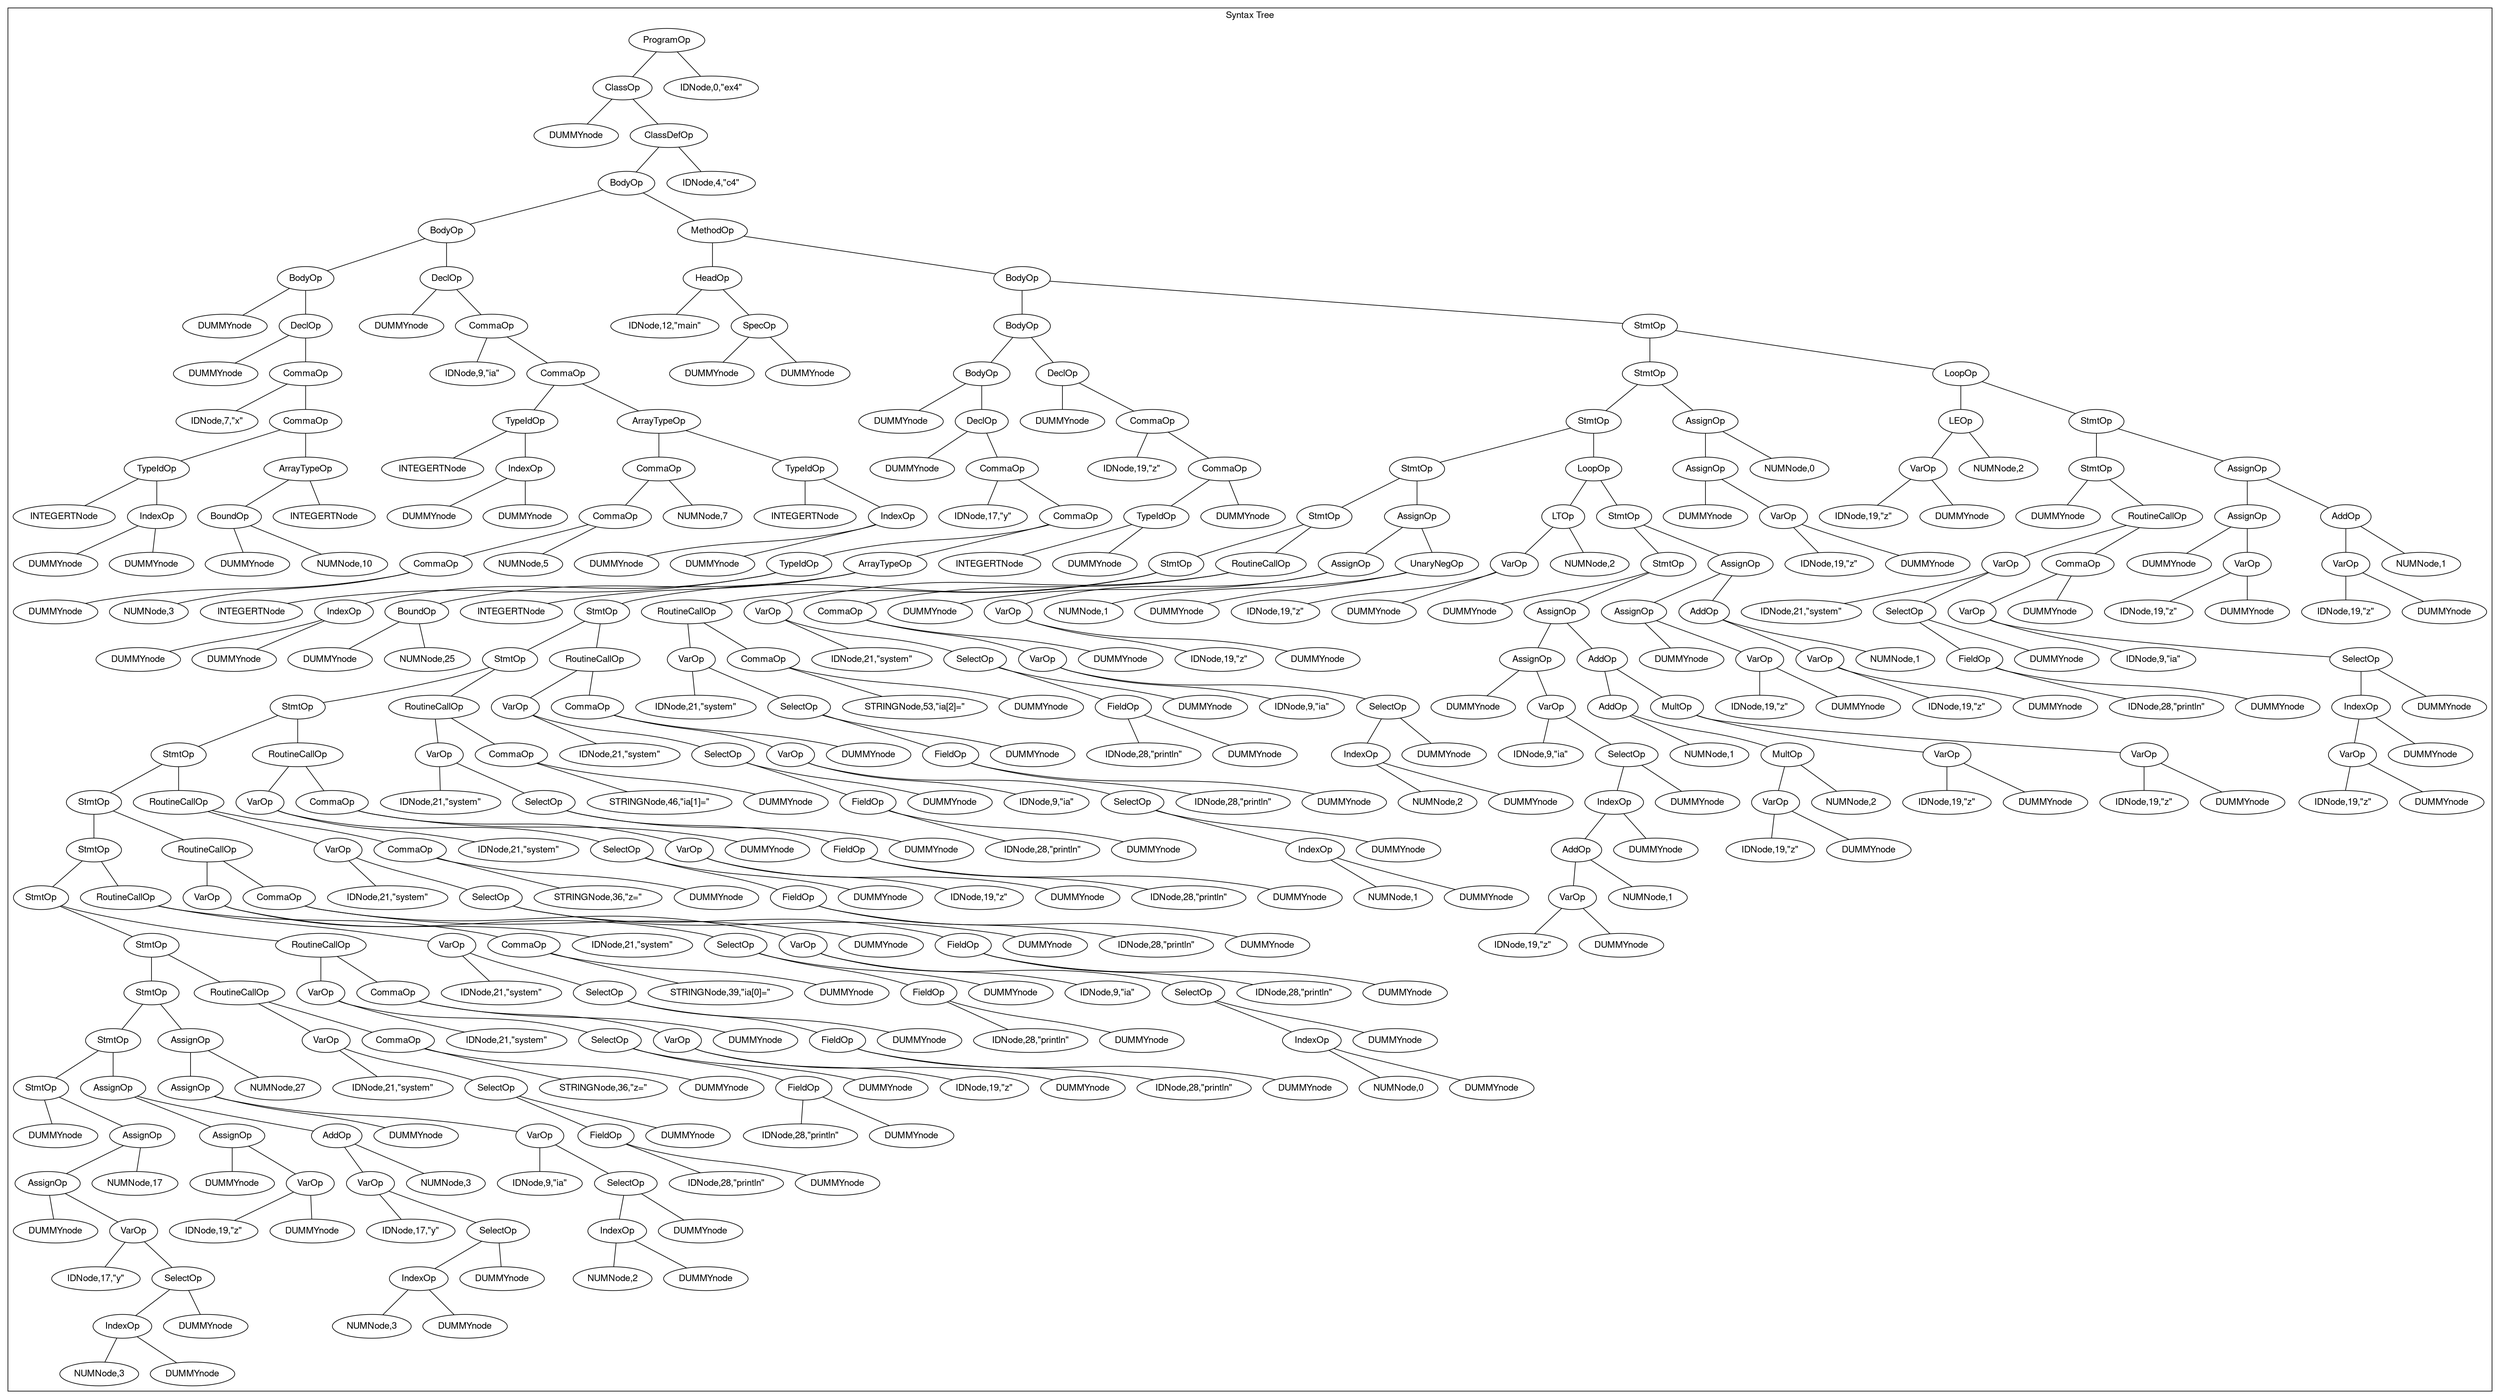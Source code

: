 graph "" 
   { 
   fontname="Helvetica,Arial,sans-serif" 
   node [fontname="Helvetica,Arial,sans-serif"] 
   edge [fontname="Helvetica,Arial,sans-serif"] 
   
   subgraph cluster01 
   { 
   label="Syntax Tree" 
   n00001 [label="ProgramOp"] ;
   n00002 [label="ClassOp"] ;
   n00001 -- n00002 ;
   n00003 [label="DUMMYnode"] ;
   n00002 -- n00003 ;
   n00004 [label="ClassDefOp"] ;
   n00002 -- n00004 ;
   n00005 [label="BodyOp"] ;
   n00004 -- n00005 ;
   n00006 [label="BodyOp"] ;
   n00005 -- n00006 ;
   n00007 [label="BodyOp"] ;
   n00006 -- n00007 ;
   n00008 [label="DUMMYnode"] ;
   n00007 -- n00008 ;
   n00009 [label="DeclOp"] ;
   n00007 -- n00009 ;
   n00010 [label="DUMMYnode"] ;
   n00009 -- n00010 ;
   n00011 [label="CommaOp"] ;
   n00009 -- n00011 ;
   n00012 [label="IDNode,7,\"x\""] ;
   n00011 -- n00012 ;
   n00013 [label="CommaOp"] ;
   n00011 -- n00013 ;
   n00014 [label="TypeIdOp"] ;
   n00013 -- n00014 ;
   n00015 [label="INTEGERTNode"] ;
   n00014 -- n00015 ;
   n00016 [label="IndexOp"] ;
   n00014 -- n00016 ;
   n00017 [label="DUMMYnode"] ;
   n00016 -- n00017 ;
   n00018 [label="DUMMYnode"] ;
   n00016 -- n00018 ;
   n00019 [label="ArrayTypeOp"] ;
   n00013 -- n00019 ;
   n00020 [label="BoundOp"] ;
   n00019 -- n00020 ;
   n00021 [label="DUMMYnode"] ;
   n00020 -- n00021 ;
   n00022 [label="NUMNode,10"] ;
   n00020 -- n00022 ;
   n00023 [label="INTEGERTNode"] ;
   n00019 -- n00023 ;
   n00024 [label="DeclOp"] ;
   n00006 -- n00024 ;
   n00025 [label="DUMMYnode"] ;
   n00024 -- n00025 ;
   n00026 [label="CommaOp"] ;
   n00024 -- n00026 ;
   n00027 [label="IDNode,9,\"ia\""] ;
   n00026 -- n00027 ;
   n00028 [label="CommaOp"] ;
   n00026 -- n00028 ;
   n00029 [label="TypeIdOp"] ;
   n00028 -- n00029 ;
   n00030 [label="INTEGERTNode"] ;
   n00029 -- n00030 ;
   n00031 [label="IndexOp"] ;
   n00029 -- n00031 ;
   n00032 [label="DUMMYnode"] ;
   n00031 -- n00032 ;
   n00033 [label="DUMMYnode"] ;
   n00031 -- n00033 ;
   n00034 [label="ArrayTypeOp"] ;
   n00028 -- n00034 ;
   n00035 [label="CommaOp"] ;
   n00034 -- n00035 ;
   n00036 [label="CommaOp"] ;
   n00035 -- n00036 ;
   n00037 [label="CommaOp"] ;
   n00036 -- n00037 ;
   n00038 [label="DUMMYnode"] ;
   n00037 -- n00038 ;
   n00039 [label="NUMNode,3"] ;
   n00037 -- n00039 ;
   n00040 [label="NUMNode,5"] ;
   n00036 -- n00040 ;
   n00041 [label="NUMNode,7"] ;
   n00035 -- n00041 ;
   n00042 [label="TypeIdOp"] ;
   n00034 -- n00042 ;
   n00043 [label="INTEGERTNode"] ;
   n00042 -- n00043 ;
   n00044 [label="IndexOp"] ;
   n00042 -- n00044 ;
   n00045 [label="DUMMYnode"] ;
   n00044 -- n00045 ;
   n00046 [label="DUMMYnode"] ;
   n00044 -- n00046 ;
   n00047 [label="MethodOp"] ;
   n00005 -- n00047 ;
   n00048 [label="HeadOp"] ;
   n00047 -- n00048 ;
   n00049 [label="IDNode,12,\"main\""] ;
   n00048 -- n00049 ;
   n00050 [label="SpecOp"] ;
   n00048 -- n00050 ;
   n00051 [label="DUMMYnode"] ;
   n00050 -- n00051 ;
   n00052 [label="DUMMYnode"] ;
   n00050 -- n00052 ;
   n00053 [label="BodyOp"] ;
   n00047 -- n00053 ;
   n00054 [label="BodyOp"] ;
   n00053 -- n00054 ;
   n00055 [label="BodyOp"] ;
   n00054 -- n00055 ;
   n00056 [label="DUMMYnode"] ;
   n00055 -- n00056 ;
   n00057 [label="DeclOp"] ;
   n00055 -- n00057 ;
   n00058 [label="DUMMYnode"] ;
   n00057 -- n00058 ;
   n00059 [label="CommaOp"] ;
   n00057 -- n00059 ;
   n00060 [label="IDNode,17,\"y\""] ;
   n00059 -- n00060 ;
   n00061 [label="CommaOp"] ;
   n00059 -- n00061 ;
   n00062 [label="TypeIdOp"] ;
   n00061 -- n00062 ;
   n00063 [label="INTEGERTNode"] ;
   n00062 -- n00063 ;
   n00064 [label="IndexOp"] ;
   n00062 -- n00064 ;
   n00065 [label="DUMMYnode"] ;
   n00064 -- n00065 ;
   n00066 [label="DUMMYnode"] ;
   n00064 -- n00066 ;
   n00067 [label="ArrayTypeOp"] ;
   n00061 -- n00067 ;
   n00068 [label="BoundOp"] ;
   n00067 -- n00068 ;
   n00069 [label="DUMMYnode"] ;
   n00068 -- n00069 ;
   n00070 [label="NUMNode,25"] ;
   n00068 -- n00070 ;
   n00071 [label="INTEGERTNode"] ;
   n00067 -- n00071 ;
   n00072 [label="DeclOp"] ;
   n00054 -- n00072 ;
   n00073 [label="DUMMYnode"] ;
   n00072 -- n00073 ;
   n00074 [label="CommaOp"] ;
   n00072 -- n00074 ;
   n00075 [label="IDNode,19,\"z\""] ;
   n00074 -- n00075 ;
   n00076 [label="CommaOp"] ;
   n00074 -- n00076 ;
   n00077 [label="TypeIdOp"] ;
   n00076 -- n00077 ;
   n00078 [label="INTEGERTNode"] ;
   n00077 -- n00078 ;
   n00079 [label="DUMMYnode"] ;
   n00077 -- n00079 ;
   n00080 [label="DUMMYnode"] ;
   n00076 -- n00080 ;
   n00081 [label="StmtOp"] ;
   n00053 -- n00081 ;
   n00082 [label="StmtOp"] ;
   n00081 -- n00082 ;
   n00083 [label="StmtOp"] ;
   n00082 -- n00083 ;
   n00084 [label="StmtOp"] ;
   n00083 -- n00084 ;
   n00085 [label="StmtOp"] ;
   n00084 -- n00085 ;
   n00086 [label="StmtOp"] ;
   n00085 -- n00086 ;
   n00087 [label="StmtOp"] ;
   n00086 -- n00087 ;
   n00088 [label="StmtOp"] ;
   n00087 -- n00088 ;
   n00089 [label="StmtOp"] ;
   n00088 -- n00089 ;
   n00090 [label="StmtOp"] ;
   n00089 -- n00090 ;
   n00091 [label="StmtOp"] ;
   n00090 -- n00091 ;
   n00092 [label="StmtOp"] ;
   n00091 -- n00092 ;
   n00093 [label="StmtOp"] ;
   n00092 -- n00093 ;
   n00094 [label="StmtOp"] ;
   n00093 -- n00094 ;
   n00095 [label="StmtOp"] ;
   n00094 -- n00095 ;
   n00096 [label="StmtOp"] ;
   n00095 -- n00096 ;
   n00097 [label="StmtOp"] ;
   n00096 -- n00097 ;
   n00098 [label="DUMMYnode"] ;
   n00097 -- n00098 ;
   n00099 [label="AssignOp"] ;
   n00097 -- n00099 ;
   n00100 [label="AssignOp"] ;
   n00099 -- n00100 ;
   n00101 [label="DUMMYnode"] ;
   n00100 -- n00101 ;
   n00102 [label="VarOp"] ;
   n00100 -- n00102 ;
   n00103 [label="IDNode,17,\"y\""] ;
   n00102 -- n00103 ;
   n00104 [label="SelectOp"] ;
   n00102 -- n00104 ;
   n00105 [label="IndexOp"] ;
   n00104 -- n00105 ;
   n00106 [label="NUMNode,3"] ;
   n00105 -- n00106 ;
   n00107 [label="DUMMYnode"] ;
   n00105 -- n00107 ;
   n00108 [label="DUMMYnode"] ;
   n00104 -- n00108 ;
   n00109 [label="NUMNode,17"] ;
   n00099 -- n00109 ;
   n00110 [label="AssignOp"] ;
   n00096 -- n00110 ;
   n00111 [label="AssignOp"] ;
   n00110 -- n00111 ;
   n00112 [label="DUMMYnode"] ;
   n00111 -- n00112 ;
   n00113 [label="VarOp"] ;
   n00111 -- n00113 ;
   n00114 [label="IDNode,19,\"z\""] ;
   n00113 -- n00114 ;
   n00115 [label="DUMMYnode"] ;
   n00113 -- n00115 ;
   n00116 [label="AddOp"] ;
   n00110 -- n00116 ;
   n00117 [label="VarOp"] ;
   n00116 -- n00117 ;
   n00118 [label="IDNode,17,\"y\""] ;
   n00117 -- n00118 ;
   n00119 [label="SelectOp"] ;
   n00117 -- n00119 ;
   n00120 [label="IndexOp"] ;
   n00119 -- n00120 ;
   n00121 [label="NUMNode,3"] ;
   n00120 -- n00121 ;
   n00122 [label="DUMMYnode"] ;
   n00120 -- n00122 ;
   n00123 [label="DUMMYnode"] ;
   n00119 -- n00123 ;
   n00124 [label="NUMNode,3"] ;
   n00116 -- n00124 ;
   n00125 [label="AssignOp"] ;
   n00095 -- n00125 ;
   n00126 [label="AssignOp"] ;
   n00125 -- n00126 ;
   n00127 [label="DUMMYnode"] ;
   n00126 -- n00127 ;
   n00128 [label="VarOp"] ;
   n00126 -- n00128 ;
   n00129 [label="IDNode,9,\"ia\""] ;
   n00128 -- n00129 ;
   n00130 [label="SelectOp"] ;
   n00128 -- n00130 ;
   n00131 [label="IndexOp"] ;
   n00130 -- n00131 ;
   n00132 [label="NUMNode,2"] ;
   n00131 -- n00132 ;
   n00133 [label="DUMMYnode"] ;
   n00131 -- n00133 ;
   n00134 [label="DUMMYnode"] ;
   n00130 -- n00134 ;
   n00135 [label="NUMNode,27"] ;
   n00125 -- n00135 ;
   n00136 [label="RoutineCallOp"] ;
   n00094 -- n00136 ;
   n00137 [label="VarOp"] ;
   n00136 -- n00137 ;
   n00138 [label="IDNode,21,\"system\""] ;
   n00137 -- n00138 ;
   n00139 [label="SelectOp"] ;
   n00137 -- n00139 ;
   n00140 [label="FieldOp"] ;
   n00139 -- n00140 ;
   n00141 [label="IDNode,28,\"println\""] ;
   n00140 -- n00141 ;
   n00142 [label="DUMMYnode"] ;
   n00140 -- n00142 ;
   n00143 [label="DUMMYnode"] ;
   n00139 -- n00143 ;
   n00144 [label="CommaOp"] ;
   n00136 -- n00144 ;
   n00145 [label="STRINGNode,36,\"z=\""] ;
   n00144 -- n00145 ;
   n00146 [label="DUMMYnode"] ;
   n00144 -- n00146 ;
   n00147 [label="RoutineCallOp"] ;
   n00093 -- n00147 ;
   n00148 [label="VarOp"] ;
   n00147 -- n00148 ;
   n00149 [label="IDNode,21,\"system\""] ;
   n00148 -- n00149 ;
   n00150 [label="SelectOp"] ;
   n00148 -- n00150 ;
   n00151 [label="FieldOp"] ;
   n00150 -- n00151 ;
   n00152 [label="IDNode,28,\"println\""] ;
   n00151 -- n00152 ;
   n00153 [label="DUMMYnode"] ;
   n00151 -- n00153 ;
   n00154 [label="DUMMYnode"] ;
   n00150 -- n00154 ;
   n00155 [label="CommaOp"] ;
   n00147 -- n00155 ;
   n00156 [label="VarOp"] ;
   n00155 -- n00156 ;
   n00157 [label="IDNode,19,\"z\""] ;
   n00156 -- n00157 ;
   n00158 [label="DUMMYnode"] ;
   n00156 -- n00158 ;
   n00159 [label="DUMMYnode"] ;
   n00155 -- n00159 ;
   n00160 [label="RoutineCallOp"] ;
   n00092 -- n00160 ;
   n00161 [label="VarOp"] ;
   n00160 -- n00161 ;
   n00162 [label="IDNode,21,\"system\""] ;
   n00161 -- n00162 ;
   n00163 [label="SelectOp"] ;
   n00161 -- n00163 ;
   n00164 [label="FieldOp"] ;
   n00163 -- n00164 ;
   n00165 [label="IDNode,28,\"println\""] ;
   n00164 -- n00165 ;
   n00166 [label="DUMMYnode"] ;
   n00164 -- n00166 ;
   n00167 [label="DUMMYnode"] ;
   n00163 -- n00167 ;
   n00168 [label="CommaOp"] ;
   n00160 -- n00168 ;
   n00169 [label="STRINGNode,39,\"ia[0]=\""] ;
   n00168 -- n00169 ;
   n00170 [label="DUMMYnode"] ;
   n00168 -- n00170 ;
   n00171 [label="RoutineCallOp"] ;
   n00091 -- n00171 ;
   n00172 [label="VarOp"] ;
   n00171 -- n00172 ;
   n00173 [label="IDNode,21,\"system\""] ;
   n00172 -- n00173 ;
   n00174 [label="SelectOp"] ;
   n00172 -- n00174 ;
   n00175 [label="FieldOp"] ;
   n00174 -- n00175 ;
   n00176 [label="IDNode,28,\"println\""] ;
   n00175 -- n00176 ;
   n00177 [label="DUMMYnode"] ;
   n00175 -- n00177 ;
   n00178 [label="DUMMYnode"] ;
   n00174 -- n00178 ;
   n00179 [label="CommaOp"] ;
   n00171 -- n00179 ;
   n00180 [label="VarOp"] ;
   n00179 -- n00180 ;
   n00181 [label="IDNode,9,\"ia\""] ;
   n00180 -- n00181 ;
   n00182 [label="SelectOp"] ;
   n00180 -- n00182 ;
   n00183 [label="IndexOp"] ;
   n00182 -- n00183 ;
   n00184 [label="NUMNode,0"] ;
   n00183 -- n00184 ;
   n00185 [label="DUMMYnode"] ;
   n00183 -- n00185 ;
   n00186 [label="DUMMYnode"] ;
   n00182 -- n00186 ;
   n00187 [label="DUMMYnode"] ;
   n00179 -- n00187 ;
   n00188 [label="RoutineCallOp"] ;
   n00090 -- n00188 ;
   n00189 [label="VarOp"] ;
   n00188 -- n00189 ;
   n00190 [label="IDNode,21,\"system\""] ;
   n00189 -- n00190 ;
   n00191 [label="SelectOp"] ;
   n00189 -- n00191 ;
   n00192 [label="FieldOp"] ;
   n00191 -- n00192 ;
   n00193 [label="IDNode,28,\"println\""] ;
   n00192 -- n00193 ;
   n00194 [label="DUMMYnode"] ;
   n00192 -- n00194 ;
   n00195 [label="DUMMYnode"] ;
   n00191 -- n00195 ;
   n00196 [label="CommaOp"] ;
   n00188 -- n00196 ;
   n00197 [label="STRINGNode,36,\"z=\""] ;
   n00196 -- n00197 ;
   n00198 [label="DUMMYnode"] ;
   n00196 -- n00198 ;
   n00199 [label="RoutineCallOp"] ;
   n00089 -- n00199 ;
   n00200 [label="VarOp"] ;
   n00199 -- n00200 ;
   n00201 [label="IDNode,21,\"system\""] ;
   n00200 -- n00201 ;
   n00202 [label="SelectOp"] ;
   n00200 -- n00202 ;
   n00203 [label="FieldOp"] ;
   n00202 -- n00203 ;
   n00204 [label="IDNode,28,\"println\""] ;
   n00203 -- n00204 ;
   n00205 [label="DUMMYnode"] ;
   n00203 -- n00205 ;
   n00206 [label="DUMMYnode"] ;
   n00202 -- n00206 ;
   n00207 [label="CommaOp"] ;
   n00199 -- n00207 ;
   n00208 [label="VarOp"] ;
   n00207 -- n00208 ;
   n00209 [label="IDNode,19,\"z\""] ;
   n00208 -- n00209 ;
   n00210 [label="DUMMYnode"] ;
   n00208 -- n00210 ;
   n00211 [label="DUMMYnode"] ;
   n00207 -- n00211 ;
   n00212 [label="RoutineCallOp"] ;
   n00088 -- n00212 ;
   n00213 [label="VarOp"] ;
   n00212 -- n00213 ;
   n00214 [label="IDNode,21,\"system\""] ;
   n00213 -- n00214 ;
   n00215 [label="SelectOp"] ;
   n00213 -- n00215 ;
   n00216 [label="FieldOp"] ;
   n00215 -- n00216 ;
   n00217 [label="IDNode,28,\"println\""] ;
   n00216 -- n00217 ;
   n00218 [label="DUMMYnode"] ;
   n00216 -- n00218 ;
   n00219 [label="DUMMYnode"] ;
   n00215 -- n00219 ;
   n00220 [label="CommaOp"] ;
   n00212 -- n00220 ;
   n00221 [label="STRINGNode,46,\"ia[1]=\""] ;
   n00220 -- n00221 ;
   n00222 [label="DUMMYnode"] ;
   n00220 -- n00222 ;
   n00223 [label="RoutineCallOp"] ;
   n00087 -- n00223 ;
   n00224 [label="VarOp"] ;
   n00223 -- n00224 ;
   n00225 [label="IDNode,21,\"system\""] ;
   n00224 -- n00225 ;
   n00226 [label="SelectOp"] ;
   n00224 -- n00226 ;
   n00227 [label="FieldOp"] ;
   n00226 -- n00227 ;
   n00228 [label="IDNode,28,\"println\""] ;
   n00227 -- n00228 ;
   n00229 [label="DUMMYnode"] ;
   n00227 -- n00229 ;
   n00230 [label="DUMMYnode"] ;
   n00226 -- n00230 ;
   n00231 [label="CommaOp"] ;
   n00223 -- n00231 ;
   n00232 [label="VarOp"] ;
   n00231 -- n00232 ;
   n00233 [label="IDNode,9,\"ia\""] ;
   n00232 -- n00233 ;
   n00234 [label="SelectOp"] ;
   n00232 -- n00234 ;
   n00235 [label="IndexOp"] ;
   n00234 -- n00235 ;
   n00236 [label="NUMNode,1"] ;
   n00235 -- n00236 ;
   n00237 [label="DUMMYnode"] ;
   n00235 -- n00237 ;
   n00238 [label="DUMMYnode"] ;
   n00234 -- n00238 ;
   n00239 [label="DUMMYnode"] ;
   n00231 -- n00239 ;
   n00240 [label="RoutineCallOp"] ;
   n00086 -- n00240 ;
   n00241 [label="VarOp"] ;
   n00240 -- n00241 ;
   n00242 [label="IDNode,21,\"system\""] ;
   n00241 -- n00242 ;
   n00243 [label="SelectOp"] ;
   n00241 -- n00243 ;
   n00244 [label="FieldOp"] ;
   n00243 -- n00244 ;
   n00245 [label="IDNode,28,\"println\""] ;
   n00244 -- n00245 ;
   n00246 [label="DUMMYnode"] ;
   n00244 -- n00246 ;
   n00247 [label="DUMMYnode"] ;
   n00243 -- n00247 ;
   n00248 [label="CommaOp"] ;
   n00240 -- n00248 ;
   n00249 [label="STRINGNode,53,\"ia[2]=\""] ;
   n00248 -- n00249 ;
   n00250 [label="DUMMYnode"] ;
   n00248 -- n00250 ;
   n00251 [label="RoutineCallOp"] ;
   n00085 -- n00251 ;
   n00252 [label="VarOp"] ;
   n00251 -- n00252 ;
   n00253 [label="IDNode,21,\"system\""] ;
   n00252 -- n00253 ;
   n00254 [label="SelectOp"] ;
   n00252 -- n00254 ;
   n00255 [label="FieldOp"] ;
   n00254 -- n00255 ;
   n00256 [label="IDNode,28,\"println\""] ;
   n00255 -- n00256 ;
   n00257 [label="DUMMYnode"] ;
   n00255 -- n00257 ;
   n00258 [label="DUMMYnode"] ;
   n00254 -- n00258 ;
   n00259 [label="CommaOp"] ;
   n00251 -- n00259 ;
   n00260 [label="VarOp"] ;
   n00259 -- n00260 ;
   n00261 [label="IDNode,9,\"ia\""] ;
   n00260 -- n00261 ;
   n00262 [label="SelectOp"] ;
   n00260 -- n00262 ;
   n00263 [label="IndexOp"] ;
   n00262 -- n00263 ;
   n00264 [label="NUMNode,2"] ;
   n00263 -- n00264 ;
   n00265 [label="DUMMYnode"] ;
   n00263 -- n00265 ;
   n00266 [label="DUMMYnode"] ;
   n00262 -- n00266 ;
   n00267 [label="DUMMYnode"] ;
   n00259 -- n00267 ;
   n00268 [label="AssignOp"] ;
   n00084 -- n00268 ;
   n00269 [label="AssignOp"] ;
   n00268 -- n00269 ;
   n00270 [label="DUMMYnode"] ;
   n00269 -- n00270 ;
   n00271 [label="VarOp"] ;
   n00269 -- n00271 ;
   n00272 [label="IDNode,19,\"z\""] ;
   n00271 -- n00272 ;
   n00273 [label="DUMMYnode"] ;
   n00271 -- n00273 ;
   n00274 [label="UnaryNegOp"] ;
   n00268 -- n00274 ;
   n00275 [label="NUMNode,1"] ;
   n00274 -- n00275 ;
   n00276 [label="DUMMYnode"] ;
   n00274 -- n00276 ;
   n00277 [label="LoopOp"] ;
   n00083 -- n00277 ;
   n00278 [label="LTOp"] ;
   n00277 -- n00278 ;
   n00279 [label="VarOp"] ;
   n00278 -- n00279 ;
   n00280 [label="IDNode,19,\"z\""] ;
   n00279 -- n00280 ;
   n00281 [label="DUMMYnode"] ;
   n00279 -- n00281 ;
   n00282 [label="NUMNode,2"] ;
   n00278 -- n00282 ;
   n00283 [label="StmtOp"] ;
   n00277 -- n00283 ;
   n00284 [label="StmtOp"] ;
   n00283 -- n00284 ;
   n00285 [label="DUMMYnode"] ;
   n00284 -- n00285 ;
   n00286 [label="AssignOp"] ;
   n00284 -- n00286 ;
   n00287 [label="AssignOp"] ;
   n00286 -- n00287 ;
   n00288 [label="DUMMYnode"] ;
   n00287 -- n00288 ;
   n00289 [label="VarOp"] ;
   n00287 -- n00289 ;
   n00290 [label="IDNode,9,\"ia\""] ;
   n00289 -- n00290 ;
   n00291 [label="SelectOp"] ;
   n00289 -- n00291 ;
   n00292 [label="IndexOp"] ;
   n00291 -- n00292 ;
   n00293 [label="AddOp"] ;
   n00292 -- n00293 ;
   n00294 [label="VarOp"] ;
   n00293 -- n00294 ;
   n00295 [label="IDNode,19,\"z\""] ;
   n00294 -- n00295 ;
   n00296 [label="DUMMYnode"] ;
   n00294 -- n00296 ;
   n00297 [label="NUMNode,1"] ;
   n00293 -- n00297 ;
   n00298 [label="DUMMYnode"] ;
   n00292 -- n00298 ;
   n00299 [label="DUMMYnode"] ;
   n00291 -- n00299 ;
   n00300 [label="AddOp"] ;
   n00286 -- n00300 ;
   n00301 [label="AddOp"] ;
   n00300 -- n00301 ;
   n00302 [label="NUMNode,1"] ;
   n00301 -- n00302 ;
   n00303 [label="MultOp"] ;
   n00301 -- n00303 ;
   n00304 [label="VarOp"] ;
   n00303 -- n00304 ;
   n00305 [label="IDNode,19,\"z\""] ;
   n00304 -- n00305 ;
   n00306 [label="DUMMYnode"] ;
   n00304 -- n00306 ;
   n00307 [label="NUMNode,2"] ;
   n00303 -- n00307 ;
   n00308 [label="MultOp"] ;
   n00300 -- n00308 ;
   n00309 [label="VarOp"] ;
   n00308 -- n00309 ;
   n00310 [label="IDNode,19,\"z\""] ;
   n00309 -- n00310 ;
   n00311 [label="DUMMYnode"] ;
   n00309 -- n00311 ;
   n00312 [label="VarOp"] ;
   n00308 -- n00312 ;
   n00313 [label="IDNode,19,\"z\""] ;
   n00312 -- n00313 ;
   n00314 [label="DUMMYnode"] ;
   n00312 -- n00314 ;
   n00315 [label="AssignOp"] ;
   n00283 -- n00315 ;
   n00316 [label="AssignOp"] ;
   n00315 -- n00316 ;
   n00317 [label="DUMMYnode"] ;
   n00316 -- n00317 ;
   n00318 [label="VarOp"] ;
   n00316 -- n00318 ;
   n00319 [label="IDNode,19,\"z\""] ;
   n00318 -- n00319 ;
   n00320 [label="DUMMYnode"] ;
   n00318 -- n00320 ;
   n00321 [label="AddOp"] ;
   n00315 -- n00321 ;
   n00322 [label="VarOp"] ;
   n00321 -- n00322 ;
   n00323 [label="IDNode,19,\"z\""] ;
   n00322 -- n00323 ;
   n00324 [label="DUMMYnode"] ;
   n00322 -- n00324 ;
   n00325 [label="NUMNode,1"] ;
   n00321 -- n00325 ;
   n00326 [label="AssignOp"] ;
   n00082 -- n00326 ;
   n00327 [label="AssignOp"] ;
   n00326 -- n00327 ;
   n00328 [label="DUMMYnode"] ;
   n00327 -- n00328 ;
   n00329 [label="VarOp"] ;
   n00327 -- n00329 ;
   n00330 [label="IDNode,19,\"z\""] ;
   n00329 -- n00330 ;
   n00331 [label="DUMMYnode"] ;
   n00329 -- n00331 ;
   n00332 [label="NUMNode,0"] ;
   n00326 -- n00332 ;
   n00333 [label="LoopOp"] ;
   n00081 -- n00333 ;
   n00334 [label="LEOp"] ;
   n00333 -- n00334 ;
   n00335 [label="VarOp"] ;
   n00334 -- n00335 ;
   n00336 [label="IDNode,19,\"z\""] ;
   n00335 -- n00336 ;
   n00337 [label="DUMMYnode"] ;
   n00335 -- n00337 ;
   n00338 [label="NUMNode,2"] ;
   n00334 -- n00338 ;
   n00339 [label="StmtOp"] ;
   n00333 -- n00339 ;
   n00340 [label="StmtOp"] ;
   n00339 -- n00340 ;
   n00341 [label="DUMMYnode"] ;
   n00340 -- n00341 ;
   n00342 [label="RoutineCallOp"] ;
   n00340 -- n00342 ;
   n00343 [label="VarOp"] ;
   n00342 -- n00343 ;
   n00344 [label="IDNode,21,\"system\""] ;
   n00343 -- n00344 ;
   n00345 [label="SelectOp"] ;
   n00343 -- n00345 ;
   n00346 [label="FieldOp"] ;
   n00345 -- n00346 ;
   n00347 [label="IDNode,28,\"println\""] ;
   n00346 -- n00347 ;
   n00348 [label="DUMMYnode"] ;
   n00346 -- n00348 ;
   n00349 [label="DUMMYnode"] ;
   n00345 -- n00349 ;
   n00350 [label="CommaOp"] ;
   n00342 -- n00350 ;
   n00351 [label="VarOp"] ;
   n00350 -- n00351 ;
   n00352 [label="IDNode,9,\"ia\""] ;
   n00351 -- n00352 ;
   n00353 [label="SelectOp"] ;
   n00351 -- n00353 ;
   n00354 [label="IndexOp"] ;
   n00353 -- n00354 ;
   n00355 [label="VarOp"] ;
   n00354 -- n00355 ;
   n00356 [label="IDNode,19,\"z\""] ;
   n00355 -- n00356 ;
   n00357 [label="DUMMYnode"] ;
   n00355 -- n00357 ;
   n00358 [label="DUMMYnode"] ;
   n00354 -- n00358 ;
   n00359 [label="DUMMYnode"] ;
   n00353 -- n00359 ;
   n00360 [label="DUMMYnode"] ;
   n00350 -- n00360 ;
   n00361 [label="AssignOp"] ;
   n00339 -- n00361 ;
   n00362 [label="AssignOp"] ;
   n00361 -- n00362 ;
   n00363 [label="DUMMYnode"] ;
   n00362 -- n00363 ;
   n00364 [label="VarOp"] ;
   n00362 -- n00364 ;
   n00365 [label="IDNode,19,\"z\""] ;
   n00364 -- n00365 ;
   n00366 [label="DUMMYnode"] ;
   n00364 -- n00366 ;
   n00367 [label="AddOp"] ;
   n00361 -- n00367 ;
   n00368 [label="VarOp"] ;
   n00367 -- n00368 ;
   n00369 [label="IDNode,19,\"z\""] ;
   n00368 -- n00369 ;
   n00370 [label="DUMMYnode"] ;
   n00368 -- n00370 ;
   n00371 [label="NUMNode,1"] ;
   n00367 -- n00371 ;
   n00372 [label="IDNode,4,\"c4\""] ;
   n00004 -- n00372 ;
   n00373 [label="IDNode,0,\"ex4\""] ;
   n00001 -- n00373 ;
   } 
   } 
